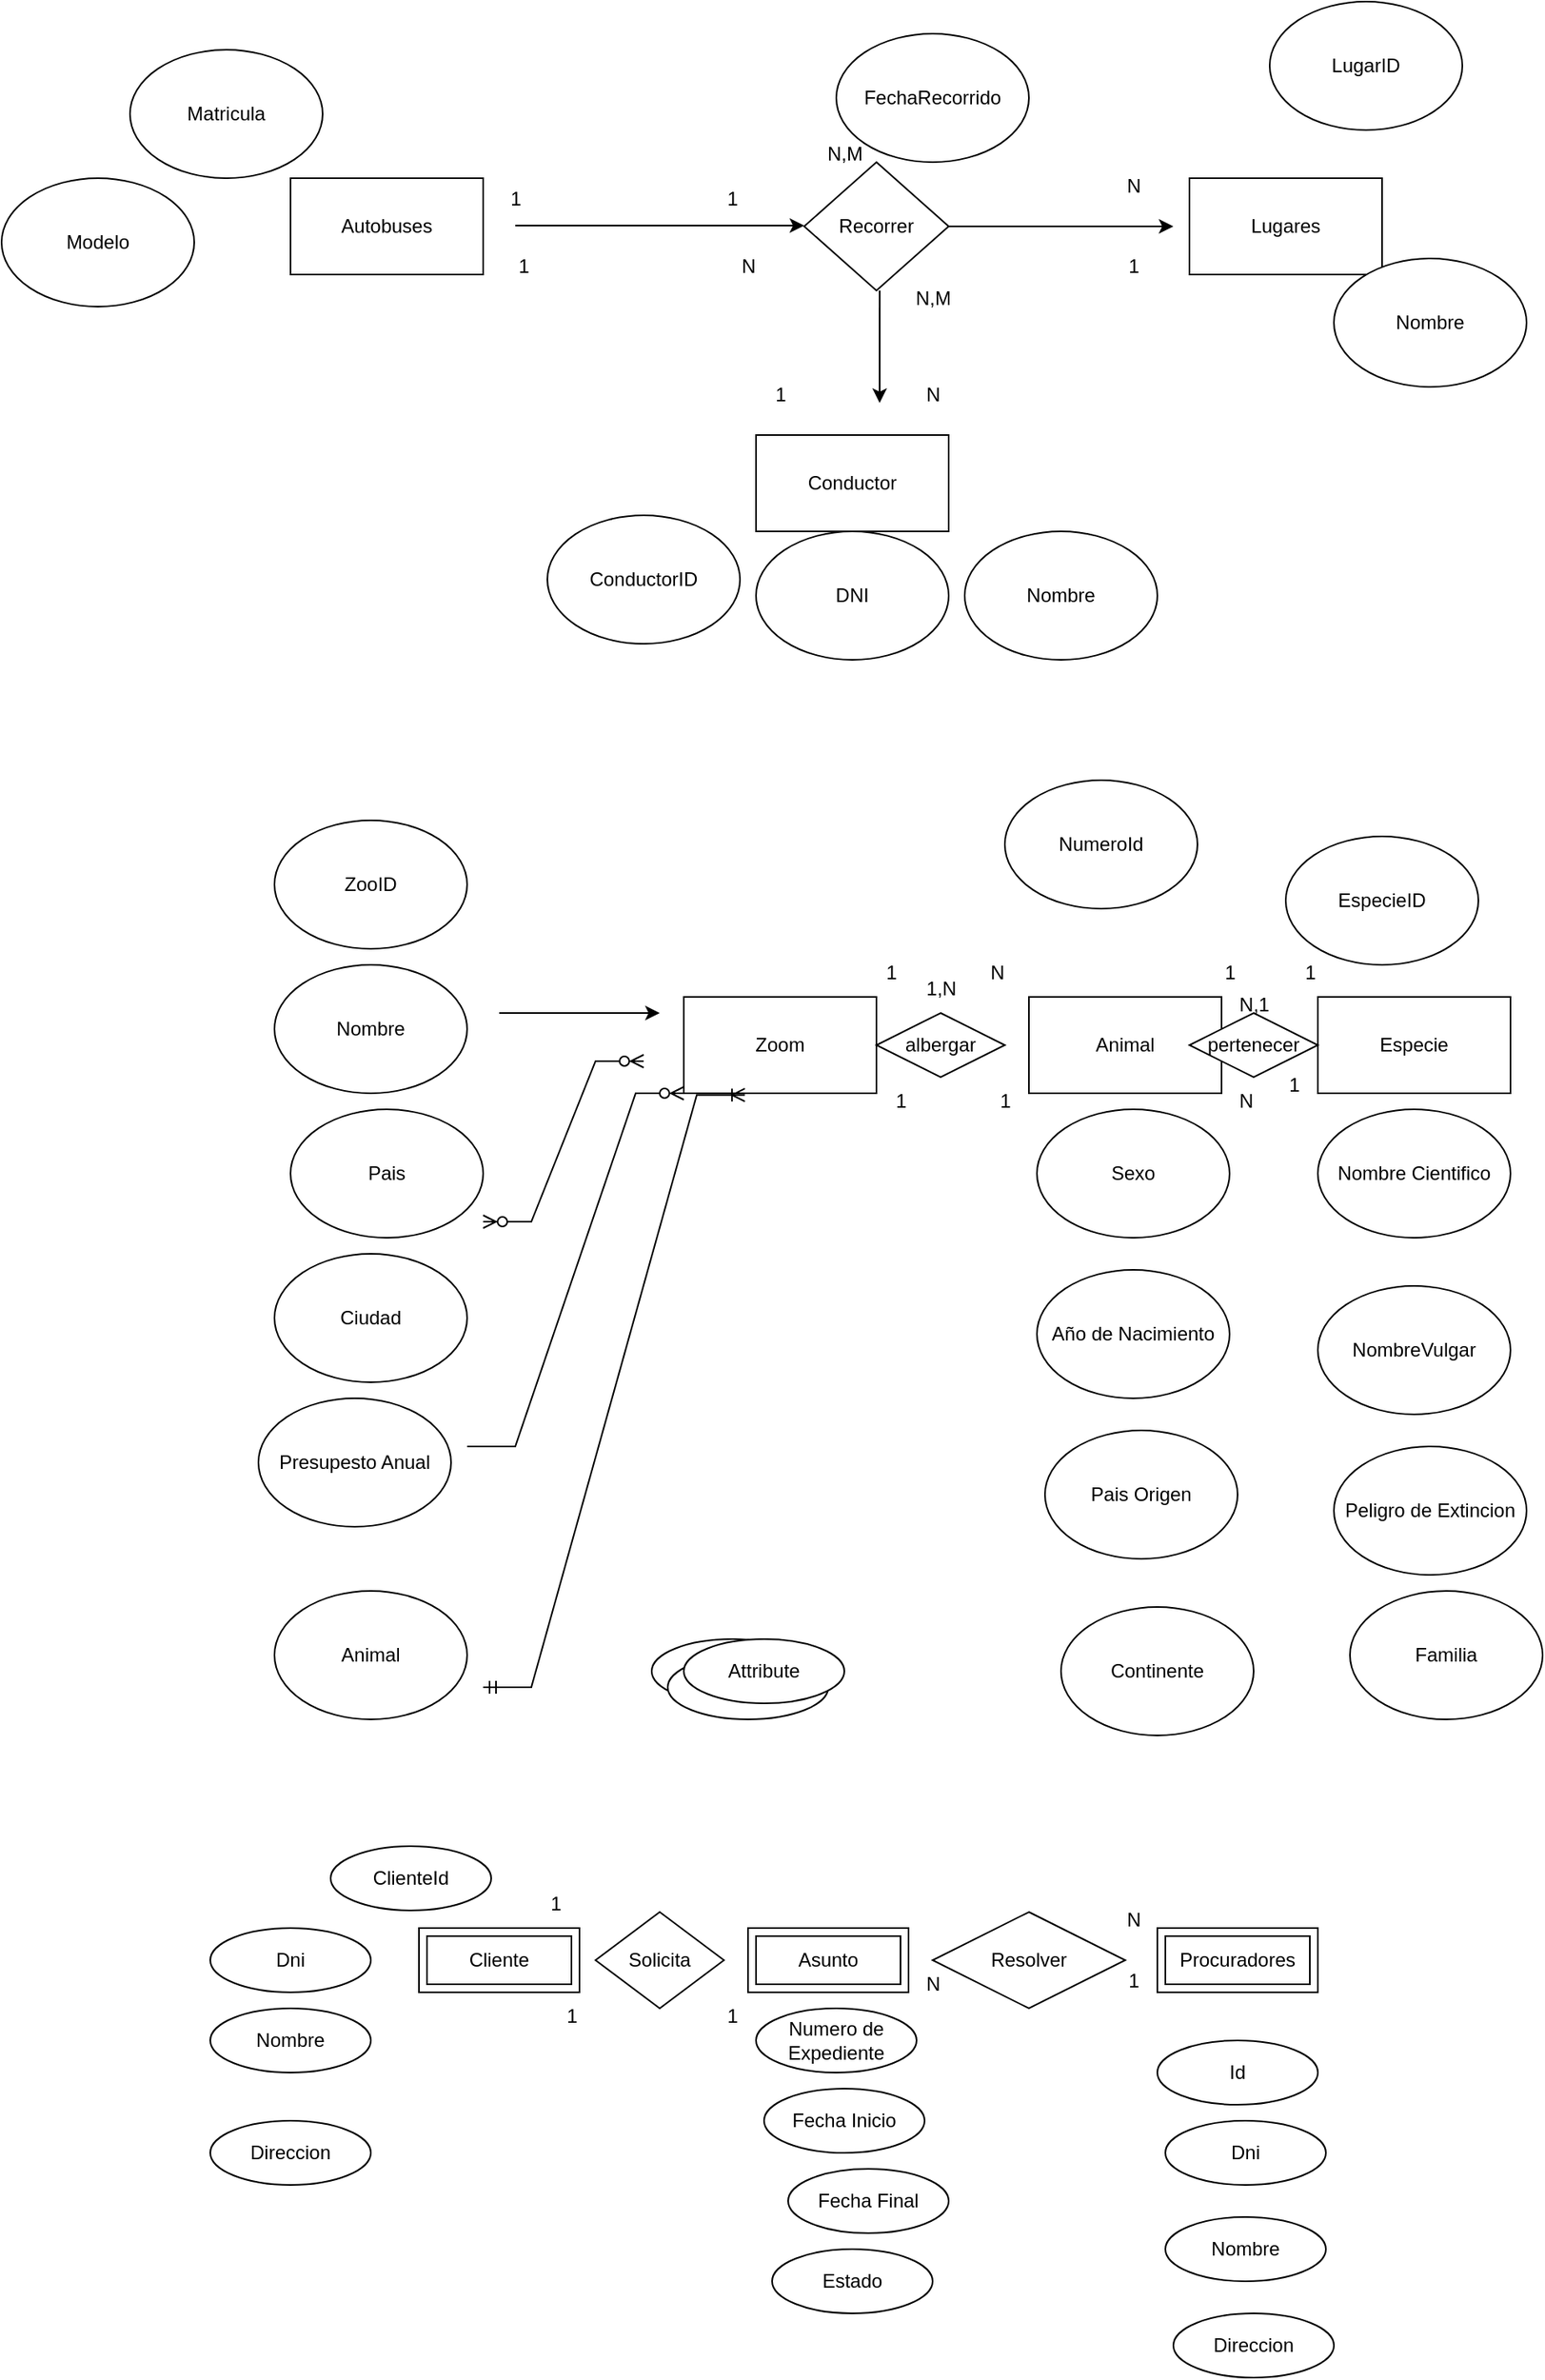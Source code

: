 <mxfile version="22.1.5" type="github">
  <diagram name="Página-1" id="gX3ImtvLsj86ZFGwrYs6">
    <mxGraphModel dx="1749" dy="511" grid="1" gridSize="10" guides="1" tooltips="1" connect="1" arrows="1" fold="1" page="1" pageScale="1" pageWidth="827" pageHeight="1169" math="0" shadow="0">
      <root>
        <mxCell id="0" />
        <mxCell id="1" parent="0" />
        <mxCell id="HMJsBfPP-Kqhdk2uCQWa-1" value="Autobuses" style="rounded=0;whiteSpace=wrap;html=1;" vertex="1" parent="1">
          <mxGeometry x="40" y="130" width="120" height="60" as="geometry" />
        </mxCell>
        <mxCell id="HMJsBfPP-Kqhdk2uCQWa-2" value="Conductor" style="rounded=0;whiteSpace=wrap;html=1;" vertex="1" parent="1">
          <mxGeometry x="330" y="290" width="120" height="60" as="geometry" />
        </mxCell>
        <mxCell id="HMJsBfPP-Kqhdk2uCQWa-6" value="" style="endArrow=classic;html=1;rounded=0;" edge="1" parent="1">
          <mxGeometry width="50" height="50" relative="1" as="geometry">
            <mxPoint x="180" y="159.5" as="sourcePoint" />
            <mxPoint x="360" y="159.5" as="targetPoint" />
          </mxGeometry>
        </mxCell>
        <mxCell id="HMJsBfPP-Kqhdk2uCQWa-7" value="Recorrer" style="rhombus;whiteSpace=wrap;html=1;" vertex="1" parent="1">
          <mxGeometry x="360" y="120" width="90" height="80" as="geometry" />
        </mxCell>
        <mxCell id="HMJsBfPP-Kqhdk2uCQWa-8" value="Lugares" style="rounded=0;whiteSpace=wrap;html=1;" vertex="1" parent="1">
          <mxGeometry x="600" y="130" width="120" height="60" as="geometry" />
        </mxCell>
        <mxCell id="HMJsBfPP-Kqhdk2uCQWa-11" value="" style="endArrow=classic;html=1;rounded=0;" edge="1" parent="1">
          <mxGeometry width="50" height="50" relative="1" as="geometry">
            <mxPoint x="450" y="160" as="sourcePoint" />
            <mxPoint x="590" y="160" as="targetPoint" />
          </mxGeometry>
        </mxCell>
        <mxCell id="HMJsBfPP-Kqhdk2uCQWa-25" value="" style="endArrow=classic;html=1;rounded=0;" edge="1" parent="1">
          <mxGeometry width="50" height="50" relative="1" as="geometry">
            <mxPoint x="407.02" y="200" as="sourcePoint" />
            <mxPoint x="407" y="270" as="targetPoint" />
          </mxGeometry>
        </mxCell>
        <mxCell id="HMJsBfPP-Kqhdk2uCQWa-26" value="Matricula" style="ellipse;whiteSpace=wrap;html=1;" vertex="1" parent="1">
          <mxGeometry x="-60" y="50" width="120" height="80" as="geometry" />
        </mxCell>
        <mxCell id="HMJsBfPP-Kqhdk2uCQWa-33" value="FechaRecorrido" style="ellipse;whiteSpace=wrap;html=1;" vertex="1" parent="1">
          <mxGeometry x="380" y="40" width="120" height="80" as="geometry" />
        </mxCell>
        <mxCell id="HMJsBfPP-Kqhdk2uCQWa-34" value="Nombre" style="ellipse;whiteSpace=wrap;html=1;" vertex="1" parent="1">
          <mxGeometry x="460" y="350" width="120" height="80" as="geometry" />
        </mxCell>
        <mxCell id="HMJsBfPP-Kqhdk2uCQWa-35" value="DNI" style="ellipse;whiteSpace=wrap;html=1;" vertex="1" parent="1">
          <mxGeometry x="330" y="350" width="120" height="80" as="geometry" />
        </mxCell>
        <mxCell id="HMJsBfPP-Kqhdk2uCQWa-36" value="ConductorID" style="ellipse;whiteSpace=wrap;html=1;" vertex="1" parent="1">
          <mxGeometry x="200" y="340" width="120" height="80" as="geometry" />
        </mxCell>
        <mxCell id="HMJsBfPP-Kqhdk2uCQWa-37" value="Nombre" style="ellipse;whiteSpace=wrap;html=1;" vertex="1" parent="1">
          <mxGeometry x="690" y="180" width="120" height="80" as="geometry" />
        </mxCell>
        <mxCell id="HMJsBfPP-Kqhdk2uCQWa-38" value="LugarID" style="ellipse;whiteSpace=wrap;html=1;" vertex="1" parent="1">
          <mxGeometry x="650" y="20" width="120" height="80" as="geometry" />
        </mxCell>
        <mxCell id="HMJsBfPP-Kqhdk2uCQWa-39" value="Modelo&lt;br&gt;" style="ellipse;whiteSpace=wrap;html=1;" vertex="1" parent="1">
          <mxGeometry x="-140" y="130" width="120" height="80" as="geometry" />
        </mxCell>
        <mxCell id="HMJsBfPP-Kqhdk2uCQWa-40" value="1" style="text;html=1;align=center;verticalAlign=middle;resizable=0;points=[];autosize=1;strokeColor=none;fillColor=none;" vertex="1" parent="1">
          <mxGeometry x="165" y="128" width="30" height="30" as="geometry" />
        </mxCell>
        <mxCell id="HMJsBfPP-Kqhdk2uCQWa-41" value="1" style="text;html=1;align=center;verticalAlign=middle;resizable=0;points=[];autosize=1;strokeColor=none;fillColor=none;" vertex="1" parent="1">
          <mxGeometry x="170" y="170" width="30" height="30" as="geometry" />
        </mxCell>
        <mxCell id="HMJsBfPP-Kqhdk2uCQWa-42" value="1" style="text;html=1;align=center;verticalAlign=middle;resizable=0;points=[];autosize=1;strokeColor=none;fillColor=none;" vertex="1" parent="1">
          <mxGeometry x="300" y="128" width="30" height="30" as="geometry" />
        </mxCell>
        <mxCell id="HMJsBfPP-Kqhdk2uCQWa-43" value="N" style="text;html=1;align=center;verticalAlign=middle;resizable=0;points=[];autosize=1;strokeColor=none;fillColor=none;" vertex="1" parent="1">
          <mxGeometry x="310" y="170" width="30" height="30" as="geometry" />
        </mxCell>
        <mxCell id="HMJsBfPP-Kqhdk2uCQWa-44" value="N" style="text;html=1;align=center;verticalAlign=middle;resizable=0;points=[];autosize=1;strokeColor=none;fillColor=none;" vertex="1" parent="1">
          <mxGeometry x="550" y="120" width="30" height="30" as="geometry" />
        </mxCell>
        <mxCell id="HMJsBfPP-Kqhdk2uCQWa-45" value="N,M" style="text;html=1;align=center;verticalAlign=middle;resizable=0;points=[];autosize=1;strokeColor=none;fillColor=none;" vertex="1" parent="1">
          <mxGeometry x="360" y="100" width="50" height="30" as="geometry" />
        </mxCell>
        <mxCell id="HMJsBfPP-Kqhdk2uCQWa-46" value="1" style="text;html=1;align=center;verticalAlign=middle;resizable=0;points=[];autosize=1;strokeColor=none;fillColor=none;" vertex="1" parent="1">
          <mxGeometry x="550" y="170" width="30" height="30" as="geometry" />
        </mxCell>
        <mxCell id="HMJsBfPP-Kqhdk2uCQWa-47" value="N,M" style="text;html=1;align=center;verticalAlign=middle;resizable=0;points=[];autosize=1;strokeColor=none;fillColor=none;" vertex="1" parent="1">
          <mxGeometry x="415" y="190" width="50" height="30" as="geometry" />
        </mxCell>
        <mxCell id="HMJsBfPP-Kqhdk2uCQWa-48" value="1" style="text;html=1;align=center;verticalAlign=middle;resizable=0;points=[];autosize=1;strokeColor=none;fillColor=none;" vertex="1" parent="1">
          <mxGeometry x="330" y="250" width="30" height="30" as="geometry" />
        </mxCell>
        <mxCell id="HMJsBfPP-Kqhdk2uCQWa-49" value="N" style="text;html=1;align=center;verticalAlign=middle;resizable=0;points=[];autosize=1;strokeColor=none;fillColor=none;" vertex="1" parent="1">
          <mxGeometry x="425" y="250" width="30" height="30" as="geometry" />
        </mxCell>
        <mxCell id="HMJsBfPP-Kqhdk2uCQWa-50" value="Zoom" style="rounded=0;whiteSpace=wrap;html=1;" vertex="1" parent="1">
          <mxGeometry x="285" y="640" width="120" height="60" as="geometry" />
        </mxCell>
        <mxCell id="HMJsBfPP-Kqhdk2uCQWa-69" value="Peligro de Extincion" style="ellipse;whiteSpace=wrap;html=1;" vertex="1" parent="1">
          <mxGeometry x="690" y="920" width="120" height="80" as="geometry" />
        </mxCell>
        <mxCell id="HMJsBfPP-Kqhdk2uCQWa-71" value="Nombre Cientifico" style="ellipse;whiteSpace=wrap;html=1;" vertex="1" parent="1">
          <mxGeometry x="680" y="710" width="120" height="80" as="geometry" />
        </mxCell>
        <mxCell id="HMJsBfPP-Kqhdk2uCQWa-72" value="NombreVulgar" style="ellipse;whiteSpace=wrap;html=1;" vertex="1" parent="1">
          <mxGeometry x="680" y="820" width="120" height="80" as="geometry" />
        </mxCell>
        <mxCell id="HMJsBfPP-Kqhdk2uCQWa-75" value="Presupesto Anual" style="ellipse;whiteSpace=wrap;html=1;" vertex="1" parent="1">
          <mxGeometry x="20" y="890" width="120" height="80" as="geometry" />
        </mxCell>
        <mxCell id="HMJsBfPP-Kqhdk2uCQWa-77" value="Animal" style="ellipse;whiteSpace=wrap;html=1;" vertex="1" parent="1">
          <mxGeometry x="30" y="1010" width="120" height="80" as="geometry" />
        </mxCell>
        <mxCell id="HMJsBfPP-Kqhdk2uCQWa-78" value="Año de Nacimiento" style="ellipse;whiteSpace=wrap;html=1;" vertex="1" parent="1">
          <mxGeometry x="505" y="810" width="120" height="80" as="geometry" />
        </mxCell>
        <mxCell id="HMJsBfPP-Kqhdk2uCQWa-79" value="Sexo" style="ellipse;whiteSpace=wrap;html=1;" vertex="1" parent="1">
          <mxGeometry x="505" y="710" width="120" height="80" as="geometry" />
        </mxCell>
        <mxCell id="HMJsBfPP-Kqhdk2uCQWa-80" value="Especie" style="rounded=0;whiteSpace=wrap;html=1;" vertex="1" parent="1">
          <mxGeometry x="680" y="640" width="120" height="60" as="geometry" />
        </mxCell>
        <mxCell id="HMJsBfPP-Kqhdk2uCQWa-81" value="Animal" style="rounded=0;whiteSpace=wrap;html=1;" vertex="1" parent="1">
          <mxGeometry x="500" y="640" width="120" height="60" as="geometry" />
        </mxCell>
        <mxCell id="HMJsBfPP-Kqhdk2uCQWa-82" value="albergar" style="rhombus;whiteSpace=wrap;html=1;" vertex="1" parent="1">
          <mxGeometry x="405" y="650" width="80" height="40" as="geometry" />
        </mxCell>
        <mxCell id="HMJsBfPP-Kqhdk2uCQWa-84" value="pertenecer" style="rhombus;whiteSpace=wrap;html=1;" vertex="1" parent="1">
          <mxGeometry x="600" y="650" width="80" height="40" as="geometry" />
        </mxCell>
        <mxCell id="HMJsBfPP-Kqhdk2uCQWa-85" value="ZooID" style="ellipse;whiteSpace=wrap;html=1;" vertex="1" parent="1">
          <mxGeometry x="30" y="530" width="120" height="80" as="geometry" />
        </mxCell>
        <mxCell id="HMJsBfPP-Kqhdk2uCQWa-86" value="Ciudad" style="ellipse;whiteSpace=wrap;html=1;" vertex="1" parent="1">
          <mxGeometry x="30" y="800" width="120" height="80" as="geometry" />
        </mxCell>
        <mxCell id="HMJsBfPP-Kqhdk2uCQWa-87" value="Pais" style="ellipse;whiteSpace=wrap;html=1;" vertex="1" parent="1">
          <mxGeometry x="40" y="710" width="120" height="80" as="geometry" />
        </mxCell>
        <mxCell id="HMJsBfPP-Kqhdk2uCQWa-88" value="Nombre" style="ellipse;whiteSpace=wrap;html=1;" vertex="1" parent="1">
          <mxGeometry x="30" y="620" width="120" height="80" as="geometry" />
        </mxCell>
        <mxCell id="HMJsBfPP-Kqhdk2uCQWa-89" value="" style="endArrow=classic;html=1;rounded=0;" edge="1" parent="1">
          <mxGeometry width="50" height="50" relative="1" as="geometry">
            <mxPoint x="170" y="650" as="sourcePoint" />
            <mxPoint x="270" y="650" as="targetPoint" />
          </mxGeometry>
        </mxCell>
        <mxCell id="HMJsBfPP-Kqhdk2uCQWa-90" value="NumeroId" style="ellipse;whiteSpace=wrap;html=1;" vertex="1" parent="1">
          <mxGeometry x="485" y="505" width="120" height="80" as="geometry" />
        </mxCell>
        <mxCell id="HMJsBfPP-Kqhdk2uCQWa-91" value="Pais Origen" style="ellipse;whiteSpace=wrap;html=1;" vertex="1" parent="1">
          <mxGeometry x="510" y="910" width="120" height="80" as="geometry" />
        </mxCell>
        <mxCell id="HMJsBfPP-Kqhdk2uCQWa-92" value="Continente" style="ellipse;whiteSpace=wrap;html=1;" vertex="1" parent="1">
          <mxGeometry x="520" y="1020" width="120" height="80" as="geometry" />
        </mxCell>
        <mxCell id="HMJsBfPP-Kqhdk2uCQWa-93" value="EspecieID" style="ellipse;whiteSpace=wrap;html=1;" vertex="1" parent="1">
          <mxGeometry x="660" y="540" width="120" height="80" as="geometry" />
        </mxCell>
        <mxCell id="HMJsBfPP-Kqhdk2uCQWa-94" value="Familia" style="ellipse;whiteSpace=wrap;html=1;" vertex="1" parent="1">
          <mxGeometry x="700" y="1010" width="120" height="80" as="geometry" />
        </mxCell>
        <mxCell id="HMJsBfPP-Kqhdk2uCQWa-95" value="1" style="text;html=1;align=center;verticalAlign=middle;resizable=0;points=[];autosize=1;strokeColor=none;fillColor=none;" vertex="1" parent="1">
          <mxGeometry x="399" y="610" width="30" height="30" as="geometry" />
        </mxCell>
        <mxCell id="HMJsBfPP-Kqhdk2uCQWa-96" value="1" style="text;html=1;align=center;verticalAlign=middle;resizable=0;points=[];autosize=1;strokeColor=none;fillColor=none;" vertex="1" parent="1">
          <mxGeometry x="660" y="610" width="30" height="30" as="geometry" />
        </mxCell>
        <mxCell id="HMJsBfPP-Kqhdk2uCQWa-97" value="1" style="text;html=1;align=center;verticalAlign=middle;resizable=0;points=[];autosize=1;strokeColor=none;fillColor=none;" vertex="1" parent="1">
          <mxGeometry x="610" y="610" width="30" height="30" as="geometry" />
        </mxCell>
        <mxCell id="HMJsBfPP-Kqhdk2uCQWa-98" value="1" style="text;html=1;align=center;verticalAlign=middle;resizable=0;points=[];autosize=1;strokeColor=none;fillColor=none;" vertex="1" parent="1">
          <mxGeometry x="470" y="690" width="30" height="30" as="geometry" />
        </mxCell>
        <mxCell id="HMJsBfPP-Kqhdk2uCQWa-99" value="1" style="text;html=1;align=center;verticalAlign=middle;resizable=0;points=[];autosize=1;strokeColor=none;fillColor=none;" vertex="1" parent="1">
          <mxGeometry x="405" y="690" width="30" height="30" as="geometry" />
        </mxCell>
        <mxCell id="HMJsBfPP-Kqhdk2uCQWa-100" value="1" style="text;html=1;align=center;verticalAlign=middle;resizable=0;points=[];autosize=1;strokeColor=none;fillColor=none;" vertex="1" parent="1">
          <mxGeometry x="650" y="680" width="30" height="30" as="geometry" />
        </mxCell>
        <mxCell id="HMJsBfPP-Kqhdk2uCQWa-101" value="N" style="text;html=1;align=center;verticalAlign=middle;resizable=0;points=[];autosize=1;strokeColor=none;fillColor=none;" vertex="1" parent="1">
          <mxGeometry x="465" y="610" width="30" height="30" as="geometry" />
        </mxCell>
        <mxCell id="HMJsBfPP-Kqhdk2uCQWa-103" value="N" style="text;html=1;align=center;verticalAlign=middle;resizable=0;points=[];autosize=1;strokeColor=none;fillColor=none;" vertex="1" parent="1">
          <mxGeometry x="620" y="690" width="30" height="30" as="geometry" />
        </mxCell>
        <mxCell id="HMJsBfPP-Kqhdk2uCQWa-105" value="N,1" style="text;html=1;align=center;verticalAlign=middle;resizable=0;points=[];autosize=1;strokeColor=none;fillColor=none;" vertex="1" parent="1">
          <mxGeometry x="620" y="630" width="40" height="30" as="geometry" />
        </mxCell>
        <mxCell id="HMJsBfPP-Kqhdk2uCQWa-106" value="1,N" style="text;html=1;align=center;verticalAlign=middle;resizable=0;points=[];autosize=1;strokeColor=none;fillColor=none;" vertex="1" parent="1">
          <mxGeometry x="425" y="620" width="40" height="30" as="geometry" />
        </mxCell>
        <mxCell id="HMJsBfPP-Kqhdk2uCQWa-107" value="" style="edgeStyle=entityRelationEdgeStyle;fontSize=12;html=1;endArrow=ERzeroToMany;endFill=1;startArrow=ERzeroToMany;rounded=0;" edge="1" parent="1">
          <mxGeometry width="100" height="100" relative="1" as="geometry">
            <mxPoint x="160" y="780" as="sourcePoint" />
            <mxPoint x="260" y="680" as="targetPoint" />
            <Array as="points">
              <mxPoint x="170" y="750" />
            </Array>
          </mxGeometry>
        </mxCell>
        <mxCell id="HMJsBfPP-Kqhdk2uCQWa-108" value="" style="edgeStyle=entityRelationEdgeStyle;fontSize=12;html=1;endArrow=ERzeroToMany;endFill=1;rounded=0;entryX=0;entryY=1;entryDx=0;entryDy=0;" edge="1" parent="1" target="HMJsBfPP-Kqhdk2uCQWa-50">
          <mxGeometry width="100" height="100" relative="1" as="geometry">
            <mxPoint x="150" y="920" as="sourcePoint" />
            <mxPoint x="250" y="820" as="targetPoint" />
          </mxGeometry>
        </mxCell>
        <mxCell id="HMJsBfPP-Kqhdk2uCQWa-109" value="" style="edgeStyle=entityRelationEdgeStyle;fontSize=12;html=1;endArrow=ERoneToMany;startArrow=ERmandOne;rounded=0;entryX=0.317;entryY=1.018;entryDx=0;entryDy=0;entryPerimeter=0;" edge="1" parent="1" target="HMJsBfPP-Kqhdk2uCQWa-50">
          <mxGeometry width="100" height="100" relative="1" as="geometry">
            <mxPoint x="160" y="1070" as="sourcePoint" />
            <mxPoint x="260" y="970" as="targetPoint" />
            <Array as="points">
              <mxPoint x="150" y="1300" />
              <mxPoint x="310" y="730" />
              <mxPoint x="320" y="760" />
              <mxPoint x="320" y="900" />
            </Array>
          </mxGeometry>
        </mxCell>
        <mxCell id="HMJsBfPP-Kqhdk2uCQWa-110" value="Procuradores" style="shape=ext;margin=3;double=1;whiteSpace=wrap;html=1;align=center;" vertex="1" parent="1">
          <mxGeometry x="580" y="1220" width="100" height="40" as="geometry" />
        </mxCell>
        <mxCell id="HMJsBfPP-Kqhdk2uCQWa-111" value="Cliente" style="shape=ext;margin=3;double=1;whiteSpace=wrap;html=1;align=center;" vertex="1" parent="1">
          <mxGeometry x="120" y="1220" width="100" height="40" as="geometry" />
        </mxCell>
        <mxCell id="HMJsBfPP-Kqhdk2uCQWa-112" value="Asunto" style="shape=ext;margin=3;double=1;whiteSpace=wrap;html=1;align=center;" vertex="1" parent="1">
          <mxGeometry x="325" y="1220" width="100" height="40" as="geometry" />
        </mxCell>
        <mxCell id="HMJsBfPP-Kqhdk2uCQWa-113" value="Attribute" style="ellipse;whiteSpace=wrap;html=1;align=center;" vertex="1" parent="1">
          <mxGeometry x="265" y="1040" width="100" height="40" as="geometry" />
        </mxCell>
        <mxCell id="HMJsBfPP-Kqhdk2uCQWa-114" value="Attribute" style="ellipse;whiteSpace=wrap;html=1;align=center;" vertex="1" parent="1">
          <mxGeometry x="275" y="1050" width="100" height="40" as="geometry" />
        </mxCell>
        <mxCell id="HMJsBfPP-Kqhdk2uCQWa-115" value="Attribute" style="ellipse;whiteSpace=wrap;html=1;align=center;" vertex="1" parent="1">
          <mxGeometry x="285" y="1040" width="100" height="40" as="geometry" />
        </mxCell>
        <mxCell id="HMJsBfPP-Kqhdk2uCQWa-116" value="Id" style="ellipse;whiteSpace=wrap;html=1;align=center;" vertex="1" parent="1">
          <mxGeometry x="580" y="1290" width="100" height="40" as="geometry" />
        </mxCell>
        <mxCell id="HMJsBfPP-Kqhdk2uCQWa-117" value="Estado" style="ellipse;whiteSpace=wrap;html=1;align=center;" vertex="1" parent="1">
          <mxGeometry x="340" y="1420" width="100" height="40" as="geometry" />
        </mxCell>
        <mxCell id="HMJsBfPP-Kqhdk2uCQWa-118" value="Fecha Inicio" style="ellipse;whiteSpace=wrap;html=1;align=center;" vertex="1" parent="1">
          <mxGeometry x="335" y="1320" width="100" height="40" as="geometry" />
        </mxCell>
        <mxCell id="HMJsBfPP-Kqhdk2uCQWa-119" value="Numero de Expediente" style="ellipse;whiteSpace=wrap;html=1;align=center;" vertex="1" parent="1">
          <mxGeometry x="330" y="1270" width="100" height="40" as="geometry" />
        </mxCell>
        <mxCell id="HMJsBfPP-Kqhdk2uCQWa-120" value="Dni" style="ellipse;whiteSpace=wrap;html=1;align=center;" vertex="1" parent="1">
          <mxGeometry x="-10" y="1220" width="100" height="40" as="geometry" />
        </mxCell>
        <mxCell id="HMJsBfPP-Kqhdk2uCQWa-121" value="Direccion" style="ellipse;whiteSpace=wrap;html=1;align=center;" vertex="1" parent="1">
          <mxGeometry x="-10" y="1340" width="100" height="40" as="geometry" />
        </mxCell>
        <mxCell id="HMJsBfPP-Kqhdk2uCQWa-122" value="Nombre" style="ellipse;whiteSpace=wrap;html=1;align=center;" vertex="1" parent="1">
          <mxGeometry x="-10" y="1270" width="100" height="40" as="geometry" />
        </mxCell>
        <mxCell id="HMJsBfPP-Kqhdk2uCQWa-123" value="ClienteId" style="ellipse;whiteSpace=wrap;html=1;align=center;" vertex="1" parent="1">
          <mxGeometry x="65" y="1169" width="100" height="40" as="geometry" />
        </mxCell>
        <mxCell id="HMJsBfPP-Kqhdk2uCQWa-125" value="Resolver" style="shape=rhombus;perimeter=rhombusPerimeter;whiteSpace=wrap;html=1;align=center;" vertex="1" parent="1">
          <mxGeometry x="440" y="1210" width="120" height="60" as="geometry" />
        </mxCell>
        <mxCell id="HMJsBfPP-Kqhdk2uCQWa-126" value="Solicita" style="shape=rhombus;perimeter=rhombusPerimeter;whiteSpace=wrap;html=1;align=center;" vertex="1" parent="1">
          <mxGeometry x="230" y="1210" width="80" height="60" as="geometry" />
        </mxCell>
        <mxCell id="HMJsBfPP-Kqhdk2uCQWa-128" value="Fecha Final" style="ellipse;whiteSpace=wrap;html=1;align=center;" vertex="1" parent="1">
          <mxGeometry x="350" y="1370" width="100" height="40" as="geometry" />
        </mxCell>
        <mxCell id="HMJsBfPP-Kqhdk2uCQWa-129" value="Dni" style="ellipse;whiteSpace=wrap;html=1;align=center;" vertex="1" parent="1">
          <mxGeometry x="585" y="1340" width="100" height="40" as="geometry" />
        </mxCell>
        <mxCell id="HMJsBfPP-Kqhdk2uCQWa-130" value="Nombre" style="ellipse;whiteSpace=wrap;html=1;align=center;" vertex="1" parent="1">
          <mxGeometry x="585" y="1400" width="100" height="40" as="geometry" />
        </mxCell>
        <mxCell id="HMJsBfPP-Kqhdk2uCQWa-131" value="Direccion" style="ellipse;whiteSpace=wrap;html=1;align=center;" vertex="1" parent="1">
          <mxGeometry x="590" y="1460" width="100" height="40" as="geometry" />
        </mxCell>
        <mxCell id="HMJsBfPP-Kqhdk2uCQWa-133" value="1" style="text;html=1;align=center;verticalAlign=middle;resizable=0;points=[];autosize=1;strokeColor=none;fillColor=none;" vertex="1" parent="1">
          <mxGeometry x="190" y="1190" width="30" height="30" as="geometry" />
        </mxCell>
        <mxCell id="HMJsBfPP-Kqhdk2uCQWa-134" value="1" style="text;html=1;align=center;verticalAlign=middle;resizable=0;points=[];autosize=1;strokeColor=none;fillColor=none;" vertex="1" parent="1">
          <mxGeometry x="200" y="1260" width="30" height="30" as="geometry" />
        </mxCell>
        <mxCell id="HMJsBfPP-Kqhdk2uCQWa-135" value="1" style="text;html=1;align=center;verticalAlign=middle;resizable=0;points=[];autosize=1;strokeColor=none;fillColor=none;" vertex="1" parent="1">
          <mxGeometry x="300" y="1260" width="30" height="30" as="geometry" />
        </mxCell>
        <mxCell id="HMJsBfPP-Kqhdk2uCQWa-137" value="N" style="text;html=1;align=center;verticalAlign=middle;resizable=0;points=[];autosize=1;strokeColor=none;fillColor=none;" vertex="1" parent="1">
          <mxGeometry x="425" y="1240" width="30" height="30" as="geometry" />
        </mxCell>
        <mxCell id="HMJsBfPP-Kqhdk2uCQWa-138" value="1" style="text;html=1;align=center;verticalAlign=middle;resizable=0;points=[];autosize=1;strokeColor=none;fillColor=none;" vertex="1" parent="1">
          <mxGeometry x="550" y="1238" width="30" height="30" as="geometry" />
        </mxCell>
        <mxCell id="HMJsBfPP-Kqhdk2uCQWa-139" value="N" style="text;html=1;align=center;verticalAlign=middle;resizable=0;points=[];autosize=1;strokeColor=none;fillColor=none;" vertex="1" parent="1">
          <mxGeometry x="550" y="1200" width="30" height="30" as="geometry" />
        </mxCell>
      </root>
    </mxGraphModel>
  </diagram>
</mxfile>
